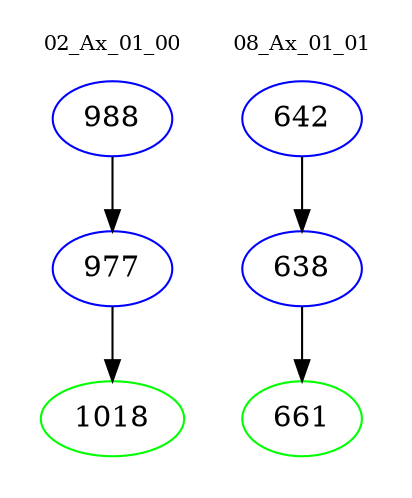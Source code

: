 digraph{
subgraph cluster_0 {
color = white
label = "02_Ax_01_00";
fontsize=10;
T0_988 [label="988", color="blue"]
T0_988 -> T0_977 [color="black"]
T0_977 [label="977", color="blue"]
T0_977 -> T0_1018 [color="black"]
T0_1018 [label="1018", color="green"]
}
subgraph cluster_1 {
color = white
label = "08_Ax_01_01";
fontsize=10;
T1_642 [label="642", color="blue"]
T1_642 -> T1_638 [color="black"]
T1_638 [label="638", color="blue"]
T1_638 -> T1_661 [color="black"]
T1_661 [label="661", color="green"]
}
}

